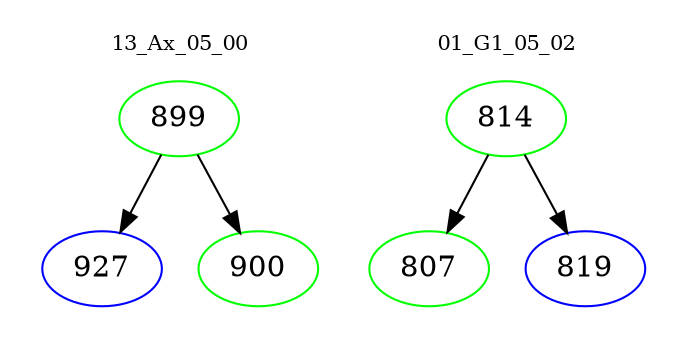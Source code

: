 digraph{
subgraph cluster_0 {
color = white
label = "13_Ax_05_00";
fontsize=10;
T0_899 [label="899", color="green"]
T0_899 -> T0_927 [color="black"]
T0_927 [label="927", color="blue"]
T0_899 -> T0_900 [color="black"]
T0_900 [label="900", color="green"]
}
subgraph cluster_1 {
color = white
label = "01_G1_05_02";
fontsize=10;
T1_814 [label="814", color="green"]
T1_814 -> T1_807 [color="black"]
T1_807 [label="807", color="green"]
T1_814 -> T1_819 [color="black"]
T1_819 [label="819", color="blue"]
}
}
